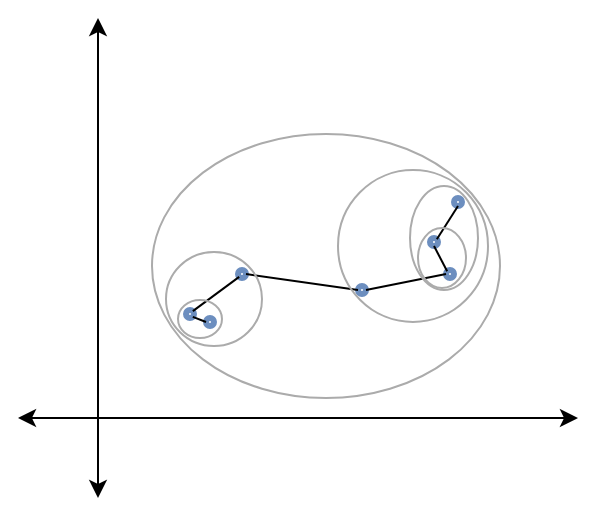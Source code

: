 <mxfile version="16.0.2" type="device"><diagram id="WyWxEIyPCEQnL5LDvXN2" name="Page-1"><mxGraphModel dx="415" dy="256" grid="1" gridSize="10" guides="1" tooltips="1" connect="1" arrows="1" fold="1" page="1" pageScale="1" pageWidth="850" pageHeight="1100" math="0" shadow="0"><root><mxCell id="0"/><mxCell id="1" parent="0"/><mxCell id="abRxX3IyduqungI3ZFgv-1" value="" style="endArrow=classic;startArrow=classic;html=1;rounded=0;" edge="1" parent="1"><mxGeometry width="50" height="50" relative="1" as="geometry"><mxPoint x="400" y="360" as="sourcePoint"/><mxPoint x="400" y="120" as="targetPoint"/></mxGeometry></mxCell><mxCell id="abRxX3IyduqungI3ZFgv-2" value="" style="endArrow=classic;startArrow=classic;html=1;rounded=0;" edge="1" parent="1"><mxGeometry width="50" height="50" relative="1" as="geometry"><mxPoint x="360" y="320" as="sourcePoint"/><mxPoint x="640" y="320" as="targetPoint"/></mxGeometry></mxCell><mxCell id="abRxX3IyduqungI3ZFgv-3" value="" style="ellipse;whiteSpace=wrap;html=1;fillColor=none;strokeColor=#6c8ebf;strokeWidth=3;aspect=fixed;" vertex="1" parent="1"><mxGeometry x="444" y="266" width="4" height="4" as="geometry"/></mxCell><mxCell id="abRxX3IyduqungI3ZFgv-4" value="" style="ellipse;whiteSpace=wrap;html=1;fillColor=none;strokeColor=#6c8ebf;strokeWidth=3;aspect=fixed;" vertex="1" parent="1"><mxGeometry x="454" y="270" width="4" height="4" as="geometry"/></mxCell><mxCell id="abRxX3IyduqungI3ZFgv-6" value="" style="ellipse;whiteSpace=wrap;html=1;fillColor=none;strokeColor=#6c8ebf;strokeWidth=3;aspect=fixed;" vertex="1" parent="1"><mxGeometry x="470" y="246" width="4" height="4" as="geometry"/></mxCell><mxCell id="abRxX3IyduqungI3ZFgv-7" value="" style="ellipse;whiteSpace=wrap;html=1;fillColor=none;strokeColor=#6c8ebf;strokeWidth=3;aspect=fixed;" vertex="1" parent="1"><mxGeometry x="578" y="210" width="4" height="4" as="geometry"/></mxCell><mxCell id="abRxX3IyduqungI3ZFgv-8" value="" style="ellipse;whiteSpace=wrap;html=1;fillColor=none;strokeColor=#6c8ebf;strokeWidth=3;aspect=fixed;" vertex="1" parent="1"><mxGeometry x="566" y="230" width="4" height="4" as="geometry"/></mxCell><mxCell id="abRxX3IyduqungI3ZFgv-9" value="" style="ellipse;whiteSpace=wrap;html=1;fillColor=none;strokeColor=#6c8ebf;strokeWidth=3;aspect=fixed;" vertex="1" parent="1"><mxGeometry x="574" y="246" width="4" height="4" as="geometry"/></mxCell><mxCell id="abRxX3IyduqungI3ZFgv-10" value="" style="ellipse;whiteSpace=wrap;html=1;fillColor=none;strokeColor=#6c8ebf;strokeWidth=3;aspect=fixed;" vertex="1" parent="1"><mxGeometry x="530" y="254" width="4" height="4" as="geometry"/></mxCell><mxCell id="abRxX3IyduqungI3ZFgv-20" value="" style="endArrow=none;html=1;rounded=0;exitX=1;exitY=1;exitDx=0;exitDy=0;entryX=0;entryY=0.5;entryDx=0;entryDy=0;" edge="1" parent="1" source="abRxX3IyduqungI3ZFgv-3" target="abRxX3IyduqungI3ZFgv-4"><mxGeometry width="50" height="50" relative="1" as="geometry"><mxPoint x="494" y="256" as="sourcePoint"/><mxPoint x="544" y="206" as="targetPoint"/></mxGeometry></mxCell><mxCell id="abRxX3IyduqungI3ZFgv-21" value="" style="endArrow=none;html=1;rounded=0;exitX=0.5;exitY=1;exitDx=0;exitDy=0;entryX=0;entryY=0;entryDx=0;entryDy=0;" edge="1" parent="1" source="abRxX3IyduqungI3ZFgv-8" target="abRxX3IyduqungI3ZFgv-9"><mxGeometry width="50" height="50" relative="1" as="geometry"><mxPoint x="453.414" y="283.414" as="sourcePoint"/><mxPoint x="460.0" y="286" as="targetPoint"/></mxGeometry></mxCell><mxCell id="abRxX3IyduqungI3ZFgv-22" value="" style="endArrow=none;html=1;rounded=0;exitX=0.5;exitY=1;exitDx=0;exitDy=0;entryX=1;entryY=0;entryDx=0;entryDy=0;" edge="1" parent="1" source="abRxX3IyduqungI3ZFgv-7" target="abRxX3IyduqungI3ZFgv-8"><mxGeometry width="50" height="50" relative="1" as="geometry"><mxPoint x="578.0" y="244" as="sourcePoint"/><mxPoint x="571" y="240" as="targetPoint"/></mxGeometry></mxCell><mxCell id="abRxX3IyduqungI3ZFgv-23" value="" style="endArrow=none;html=1;rounded=0;exitX=1;exitY=0;exitDx=0;exitDy=0;entryX=0;entryY=1;entryDx=0;entryDy=0;" edge="1" parent="1" source="abRxX3IyduqungI3ZFgv-3" target="abRxX3IyduqungI3ZFgv-6"><mxGeometry width="50" height="50" relative="1" as="geometry"><mxPoint x="446" y="274" as="sourcePoint"/><mxPoint x="470" y="250" as="targetPoint"/></mxGeometry></mxCell><mxCell id="abRxX3IyduqungI3ZFgv-24" value="" style="endArrow=none;html=1;rounded=0;entryX=0;entryY=0.5;entryDx=0;entryDy=0;" edge="1" parent="1" target="abRxX3IyduqungI3ZFgv-9"><mxGeometry width="50" height="50" relative="1" as="geometry"><mxPoint x="534" y="256" as="sourcePoint"/><mxPoint x="572" y="241" as="targetPoint"/></mxGeometry></mxCell><mxCell id="abRxX3IyduqungI3ZFgv-27" value="" style="endArrow=none;html=1;rounded=0;entryX=0;entryY=0.5;entryDx=0;entryDy=0;exitX=1;exitY=0.5;exitDx=0;exitDy=0;" edge="1" parent="1" source="abRxX3IyduqungI3ZFgv-6" target="abRxX3IyduqungI3ZFgv-10"><mxGeometry width="50" height="50" relative="1" as="geometry"><mxPoint x="460" y="260" as="sourcePoint"/><mxPoint x="582" y="251" as="targetPoint"/></mxGeometry></mxCell><mxCell id="abRxX3IyduqungI3ZFgv-33" value="" style="ellipse;whiteSpace=wrap;html=1;fontSize=3;strokeWidth=1;fillColor=none;fontColor=#333333;strokeColor=#ABABAB;" vertex="1" parent="1"><mxGeometry x="440" y="261" width="22" height="19" as="geometry"/></mxCell><mxCell id="abRxX3IyduqungI3ZFgv-35" value="" style="ellipse;whiteSpace=wrap;html=1;fontSize=3;strokeWidth=1;fillColor=none;fontColor=#333333;strokeColor=#ABABAB;" vertex="1" parent="1"><mxGeometry x="560" y="225" width="24" height="30" as="geometry"/></mxCell><mxCell id="abRxX3IyduqungI3ZFgv-36" value="" style="ellipse;whiteSpace=wrap;html=1;fontSize=3;strokeWidth=1;fillColor=none;fontColor=#333333;strokeColor=#ABABAB;" vertex="1" parent="1"><mxGeometry x="556" y="204" width="34" height="52" as="geometry"/></mxCell><mxCell id="abRxX3IyduqungI3ZFgv-37" value="" style="ellipse;whiteSpace=wrap;html=1;fontSize=3;strokeWidth=1;fillColor=none;fontColor=#333333;strokeColor=#ABABAB;" vertex="1" parent="1"><mxGeometry x="434" y="237" width="48" height="47" as="geometry"/></mxCell><mxCell id="abRxX3IyduqungI3ZFgv-38" value="" style="ellipse;whiteSpace=wrap;html=1;fontSize=3;strokeWidth=1;fillColor=none;fontColor=#333333;strokeColor=#ABABAB;" vertex="1" parent="1"><mxGeometry x="520" y="196" width="75" height="76" as="geometry"/></mxCell><mxCell id="abRxX3IyduqungI3ZFgv-39" value="" style="ellipse;whiteSpace=wrap;html=1;fontSize=3;strokeWidth=1;fillColor=none;fontColor=#333333;strokeColor=#ABABAB;" vertex="1" parent="1"><mxGeometry x="427" y="178" width="174" height="132" as="geometry"/></mxCell></root></mxGraphModel></diagram></mxfile>